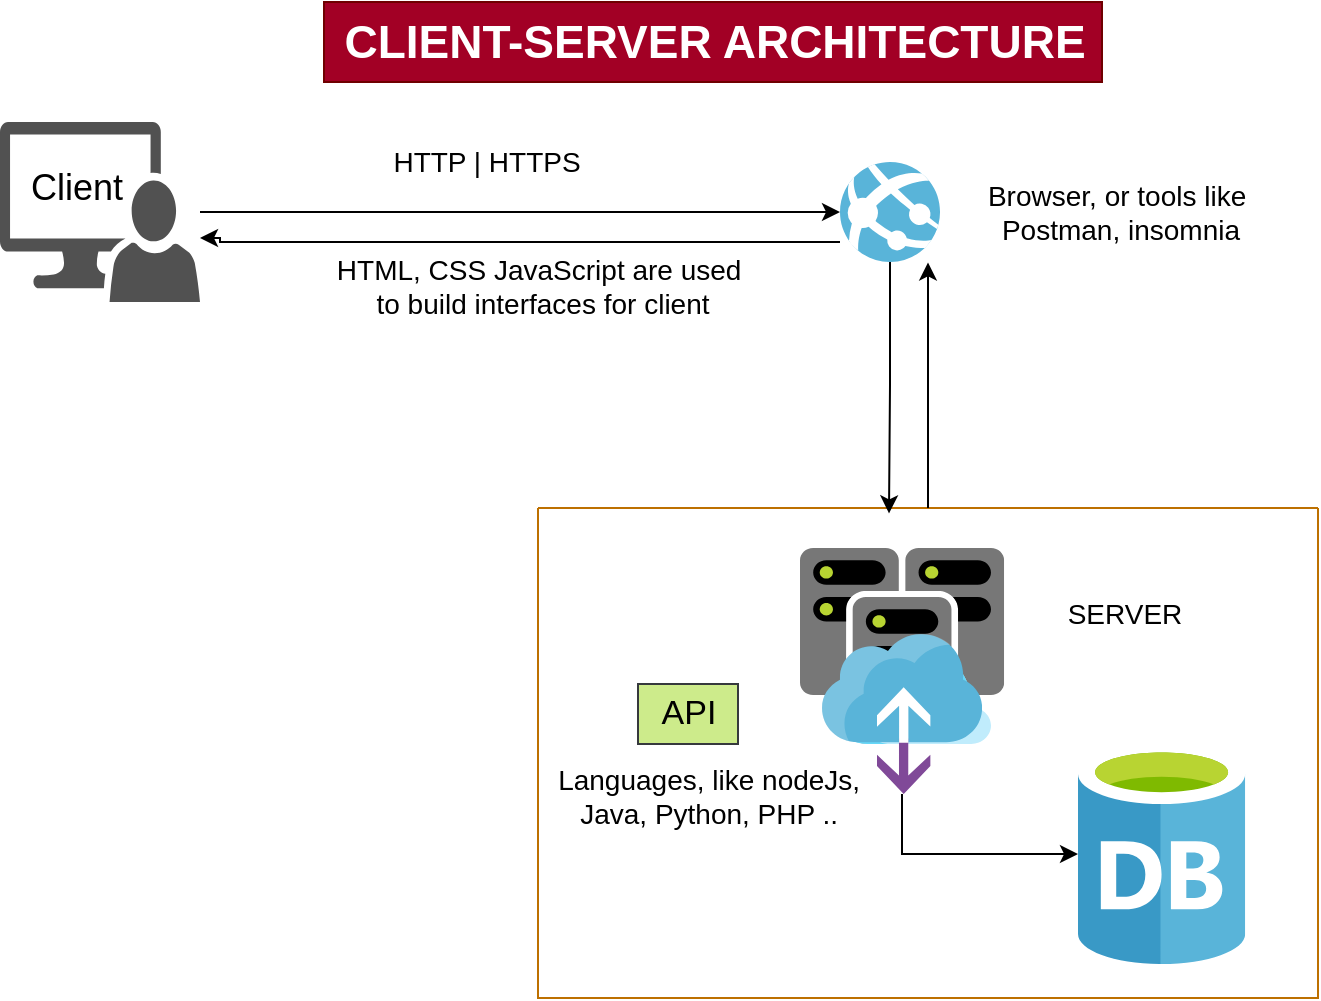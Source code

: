<mxfile version="25.0.3">
  <diagram name="Page-1" id="KQvPIx2SGdfZYe77bZWT">
    <mxGraphModel dx="1050" dy="603" grid="0" gridSize="10" guides="1" tooltips="1" connect="1" arrows="1" fold="1" page="1" pageScale="1" pageWidth="827" pageHeight="1169" background="#ffffff" math="0" shadow="0">
      <root>
        <mxCell id="0" />
        <mxCell id="1" parent="0" />
        <mxCell id="daq5rDl-3h3F74CDODjU-3" value="" style="image;sketch=0;aspect=fixed;html=1;points=[];align=center;fontSize=12;image=img/lib/mscae/App_Services.svg;" vertex="1" parent="1">
          <mxGeometry x="470" y="240" width="50" height="50" as="geometry" />
        </mxCell>
        <mxCell id="daq5rDl-3h3F74CDODjU-7" style="edgeStyle=orthogonalEdgeStyle;rounded=0;orthogonalLoop=1;jettySize=auto;html=1;" edge="1" parent="1" source="daq5rDl-3h3F74CDODjU-4" target="daq5rDl-3h3F74CDODjU-3">
          <mxGeometry relative="1" as="geometry" />
        </mxCell>
        <mxCell id="daq5rDl-3h3F74CDODjU-4" value="" style="sketch=0;pointerEvents=1;shadow=0;dashed=0;html=1;strokeColor=none;labelPosition=center;verticalLabelPosition=bottom;verticalAlign=top;align=center;fillColor=#515151;shape=mxgraph.mscae.system_center.admin_console" vertex="1" parent="1">
          <mxGeometry x="50" y="220" width="100" height="90" as="geometry" />
        </mxCell>
        <mxCell id="daq5rDl-3h3F74CDODjU-11" value="HTTP | HTTPS" style="text;html=1;align=center;verticalAlign=middle;resizable=0;points=[];autosize=1;strokeColor=none;fillColor=none;fontSize=14;" vertex="1" parent="1">
          <mxGeometry x="233" y="225" width="120" height="30" as="geometry" />
        </mxCell>
        <mxCell id="daq5rDl-3h3F74CDODjU-12" value="Client" style="text;html=1;align=center;verticalAlign=middle;resizable=0;points=[];autosize=1;strokeColor=none;fillColor=none;fontSize=18;" vertex="1" parent="1">
          <mxGeometry x="53" y="233" width="70" height="40" as="geometry" />
        </mxCell>
        <mxCell id="daq5rDl-3h3F74CDODjU-16" value="" style="swimlane;startSize=0;labelBackgroundColor=#FFFFFF;fillColor=#f0a30a;strokeColor=#BD7000;fontColor=#000000;" vertex="1" parent="1">
          <mxGeometry x="319" y="413" width="390" height="244.98" as="geometry" />
        </mxCell>
        <mxCell id="daq5rDl-3h3F74CDODjU-6" value="" style="image;sketch=0;aspect=fixed;html=1;points=[];align=center;fontSize=12;image=img/lib/mscae/Virtual_Clusters.svg;" vertex="1" parent="daq5rDl-3h3F74CDODjU-16">
          <mxGeometry x="131" y="20.0" width="102.08" height="98" as="geometry" />
        </mxCell>
        <mxCell id="daq5rDl-3h3F74CDODjU-18" style="edgeStyle=orthogonalEdgeStyle;rounded=0;orthogonalLoop=1;jettySize=auto;html=1;" edge="1" parent="daq5rDl-3h3F74CDODjU-16" source="daq5rDl-3h3F74CDODjU-9" target="daq5rDl-3h3F74CDODjU-5">
          <mxGeometry relative="1" as="geometry">
            <Array as="points">
              <mxPoint x="182" y="173" />
            </Array>
          </mxGeometry>
        </mxCell>
        <mxCell id="daq5rDl-3h3F74CDODjU-9" value="" style="image;sketch=0;aspect=fixed;html=1;points=[];align=center;fontSize=12;image=img/lib/mscae/On_Premises_Data_Gateways.svg;" vertex="1" parent="daq5rDl-3h3F74CDODjU-16">
          <mxGeometry x="142.02" y="62.98" width="80.04" height="80.04" as="geometry" />
        </mxCell>
        <mxCell id="daq5rDl-3h3F74CDODjU-5" value="" style="image;sketch=0;aspect=fixed;html=1;points=[];align=center;fontSize=12;image=img/lib/mscae/Database_General.svg;" vertex="1" parent="daq5rDl-3h3F74CDODjU-16">
          <mxGeometry x="270" y="118" width="83.6" height="110" as="geometry" />
        </mxCell>
        <mxCell id="daq5rDl-3h3F74CDODjU-13" value="API" style="text;html=1;align=center;verticalAlign=middle;resizable=0;points=[];autosize=1;strokeColor=#36393d;fillColor=#cdeb8b;fontSize=17;" vertex="1" parent="daq5rDl-3h3F74CDODjU-16">
          <mxGeometry x="50" y="88" width="50" height="30" as="geometry" />
        </mxCell>
        <mxCell id="daq5rDl-3h3F74CDODjU-17" value="SERVER" style="text;html=1;align=center;verticalAlign=middle;resizable=0;points=[];autosize=1;strokeColor=none;fillColor=none;fontSize=14;" vertex="1" parent="daq5rDl-3h3F74CDODjU-16">
          <mxGeometry x="253" y="38" width="80" height="30" as="geometry" />
        </mxCell>
        <mxCell id="daq5rDl-3h3F74CDODjU-29" value="Languages, like nodeJs,&amp;nbsp;&lt;div&gt;Java, Python, PHP ..&amp;nbsp;&lt;/div&gt;" style="text;html=1;align=center;verticalAlign=middle;resizable=0;points=[];autosize=1;strokeColor=none;fillColor=none;fontSize=14;" vertex="1" parent="daq5rDl-3h3F74CDODjU-16">
          <mxGeometry y="121" width="173" height="46" as="geometry" />
        </mxCell>
        <mxCell id="daq5rDl-3h3F74CDODjU-21" style="edgeStyle=orthogonalEdgeStyle;rounded=0;orthogonalLoop=1;jettySize=auto;html=1;entryX=0.45;entryY=0.011;entryDx=0;entryDy=0;entryPerimeter=0;" edge="1" parent="1" source="daq5rDl-3h3F74CDODjU-3" target="daq5rDl-3h3F74CDODjU-16">
          <mxGeometry relative="1" as="geometry" />
        </mxCell>
        <mxCell id="daq5rDl-3h3F74CDODjU-23" style="edgeStyle=orthogonalEdgeStyle;rounded=0;orthogonalLoop=1;jettySize=auto;html=1;entryX=0.88;entryY=1.004;entryDx=0;entryDy=0;entryPerimeter=0;" edge="1" parent="1" source="daq5rDl-3h3F74CDODjU-16" target="daq5rDl-3h3F74CDODjU-3">
          <mxGeometry relative="1" as="geometry" />
        </mxCell>
        <mxCell id="daq5rDl-3h3F74CDODjU-24" style="edgeStyle=orthogonalEdgeStyle;rounded=0;orthogonalLoop=1;jettySize=auto;html=1;" edge="1" parent="1" source="daq5rDl-3h3F74CDODjU-3">
          <mxGeometry relative="1" as="geometry">
            <mxPoint x="150" y="278" as="targetPoint" />
            <Array as="points">
              <mxPoint x="160" y="280" />
              <mxPoint x="160" y="278" />
            </Array>
          </mxGeometry>
        </mxCell>
        <mxCell id="daq5rDl-3h3F74CDODjU-25" value="Browser, or tools like&amp;nbsp;&lt;div&gt;Postman, insomnia&lt;/div&gt;" style="text;html=1;align=center;verticalAlign=middle;resizable=0;points=[];autosize=1;strokeColor=none;fillColor=none;fontSize=14;" vertex="1" parent="1">
          <mxGeometry x="530" y="240" width="160" height="50" as="geometry" />
        </mxCell>
        <mxCell id="daq5rDl-3h3F74CDODjU-28" value="&lt;font&gt;&lt;b&gt;CLIENT-SERVER ARCHITECTURE&lt;/b&gt;&lt;/font&gt;" style="text;html=1;align=center;verticalAlign=middle;resizable=0;points=[];autosize=1;strokeColor=#6F0000;fillColor=#a20025;fontSize=23;fontColor=#ffffff;" vertex="1" parent="1">
          <mxGeometry x="212" y="160" width="389" height="40" as="geometry" />
        </mxCell>
        <mxCell id="daq5rDl-3h3F74CDODjU-31" value="&lt;div&gt;HTML, CSS JavaScript are&amp;nbsp;&lt;span style=&quot;background-color: initial;&quot;&gt;used&amp;nbsp;&lt;/span&gt;&lt;/div&gt;&lt;div&gt;&lt;span style=&quot;background-color: initial;&quot;&gt;to build interfaces for client&lt;/span&gt;&lt;/div&gt;" style="text;html=1;align=center;verticalAlign=middle;resizable=0;points=[];autosize=1;strokeColor=none;fillColor=none;fontSize=14;" vertex="1" parent="1">
          <mxGeometry x="209" y="279" width="224" height="46" as="geometry" />
        </mxCell>
      </root>
    </mxGraphModel>
  </diagram>
</mxfile>
